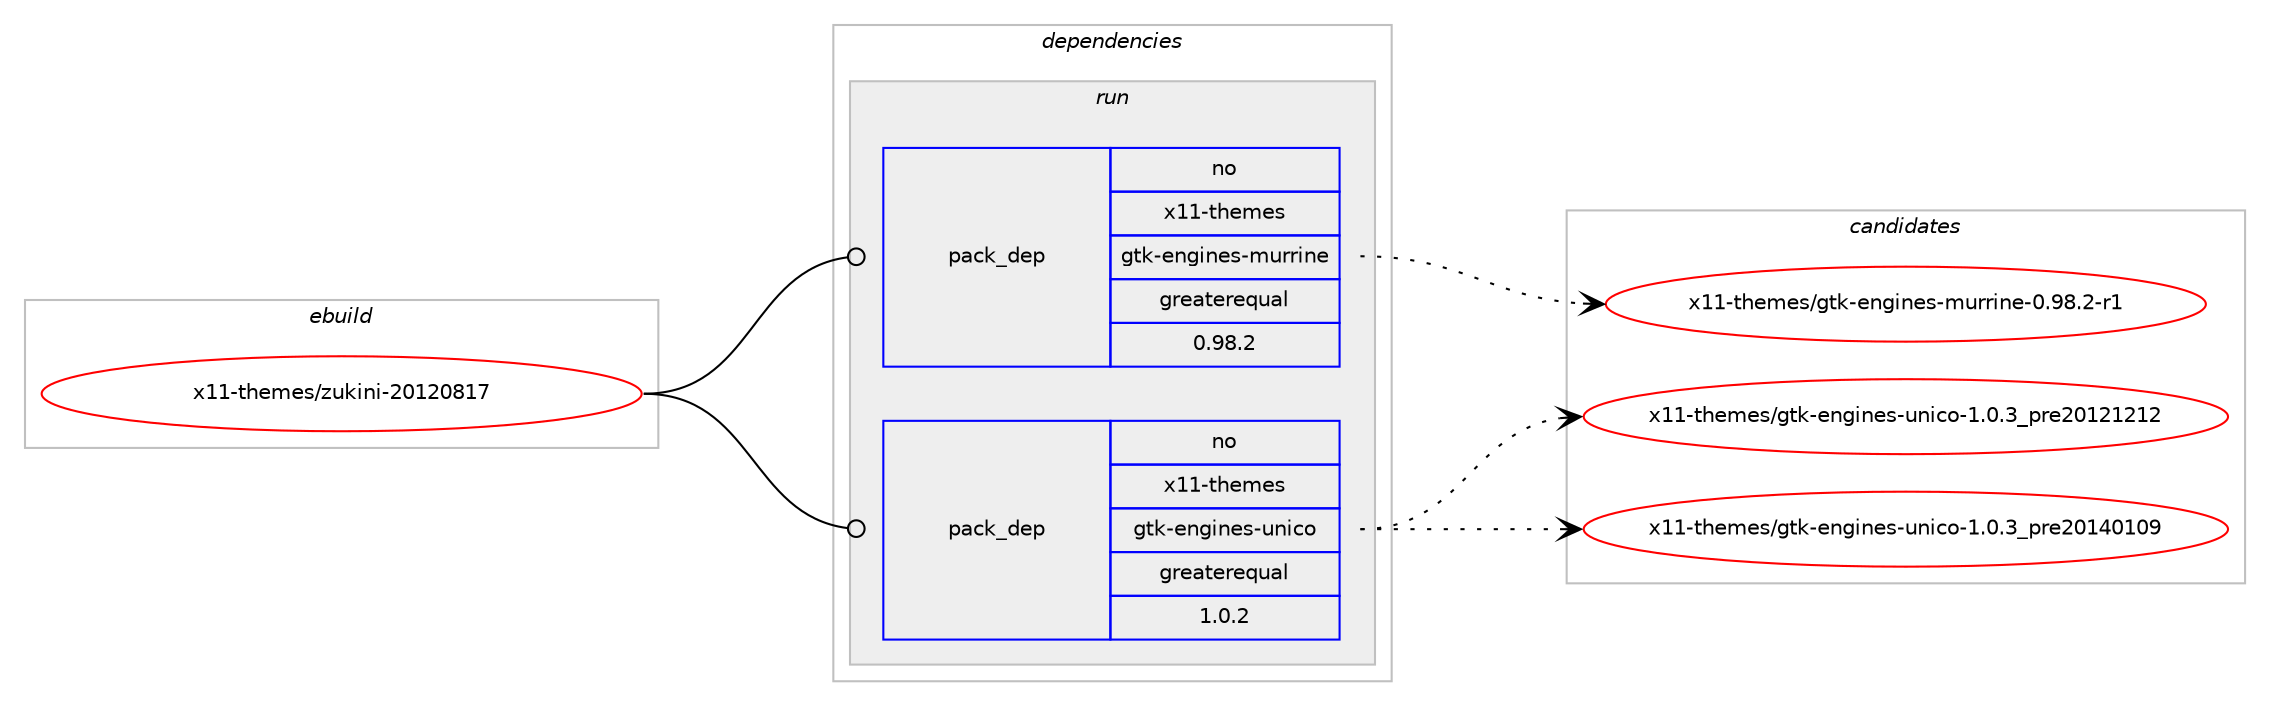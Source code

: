 digraph prolog {

# *************
# Graph options
# *************

newrank=true;
concentrate=true;
compound=true;
graph [rankdir=LR,fontname=Helvetica,fontsize=10,ranksep=1.5];#, ranksep=2.5, nodesep=0.2];
edge  [arrowhead=vee];
node  [fontname=Helvetica,fontsize=10];

# **********
# The ebuild
# **********

subgraph cluster_leftcol {
color=gray;
rank=same;
label=<<i>ebuild</i>>;
id [label="x11-themes/zukini-20120817", color=red, width=4, href="../x11-themes/zukini-20120817.svg"];
}

# ****************
# The dependencies
# ****************

subgraph cluster_midcol {
color=gray;
label=<<i>dependencies</i>>;
subgraph cluster_compile {
fillcolor="#eeeeee";
style=filled;
label=<<i>compile</i>>;
}
subgraph cluster_compileandrun {
fillcolor="#eeeeee";
style=filled;
label=<<i>compile and run</i>>;
}
subgraph cluster_run {
fillcolor="#eeeeee";
style=filled;
label=<<i>run</i>>;
subgraph pack3612 {
dependency4362 [label=<<TABLE BORDER="0" CELLBORDER="1" CELLSPACING="0" CELLPADDING="4" WIDTH="220"><TR><TD ROWSPAN="6" CELLPADDING="30">pack_dep</TD></TR><TR><TD WIDTH="110">no</TD></TR><TR><TD>x11-themes</TD></TR><TR><TD>gtk-engines-murrine</TD></TR><TR><TD>greaterequal</TD></TR><TR><TD>0.98.2</TD></TR></TABLE>>, shape=none, color=blue];
}
id:e -> dependency4362:w [weight=20,style="solid",arrowhead="odot"];
subgraph pack3613 {
dependency4363 [label=<<TABLE BORDER="0" CELLBORDER="1" CELLSPACING="0" CELLPADDING="4" WIDTH="220"><TR><TD ROWSPAN="6" CELLPADDING="30">pack_dep</TD></TR><TR><TD WIDTH="110">no</TD></TR><TR><TD>x11-themes</TD></TR><TR><TD>gtk-engines-unico</TD></TR><TR><TD>greaterequal</TD></TR><TR><TD>1.0.2</TD></TR></TABLE>>, shape=none, color=blue];
}
id:e -> dependency4363:w [weight=20,style="solid",arrowhead="odot"];
}
}

# **************
# The candidates
# **************

subgraph cluster_choices {
rank=same;
color=gray;
label=<<i>candidates</i>>;

subgraph choice3612 {
color=black;
nodesep=1;
choice120494945116104101109101115471031161074510111010310511010111545109117114114105110101454846575646504511449 [label="x11-themes/gtk-engines-murrine-0.98.2-r1", color=red, width=4,href="../x11-themes/gtk-engines-murrine-0.98.2-r1.svg"];
dependency4362:e -> choice120494945116104101109101115471031161074510111010310511010111545109117114114105110101454846575646504511449:w [style=dotted,weight="100"];
}
subgraph choice3613 {
color=black;
nodesep=1;
choice12049494511610410110910111547103116107451011101031051101011154511711010599111454946484651951121141015048495049504950 [label="x11-themes/gtk-engines-unico-1.0.3_pre20121212", color=red, width=4,href="../x11-themes/gtk-engines-unico-1.0.3_pre20121212.svg"];
choice12049494511610410110910111547103116107451011101031051101011154511711010599111454946484651951121141015048495248494857 [label="x11-themes/gtk-engines-unico-1.0.3_pre20140109", color=red, width=4,href="../x11-themes/gtk-engines-unico-1.0.3_pre20140109.svg"];
dependency4363:e -> choice12049494511610410110910111547103116107451011101031051101011154511711010599111454946484651951121141015048495049504950:w [style=dotted,weight="100"];
dependency4363:e -> choice12049494511610410110910111547103116107451011101031051101011154511711010599111454946484651951121141015048495248494857:w [style=dotted,weight="100"];
}
}

}
